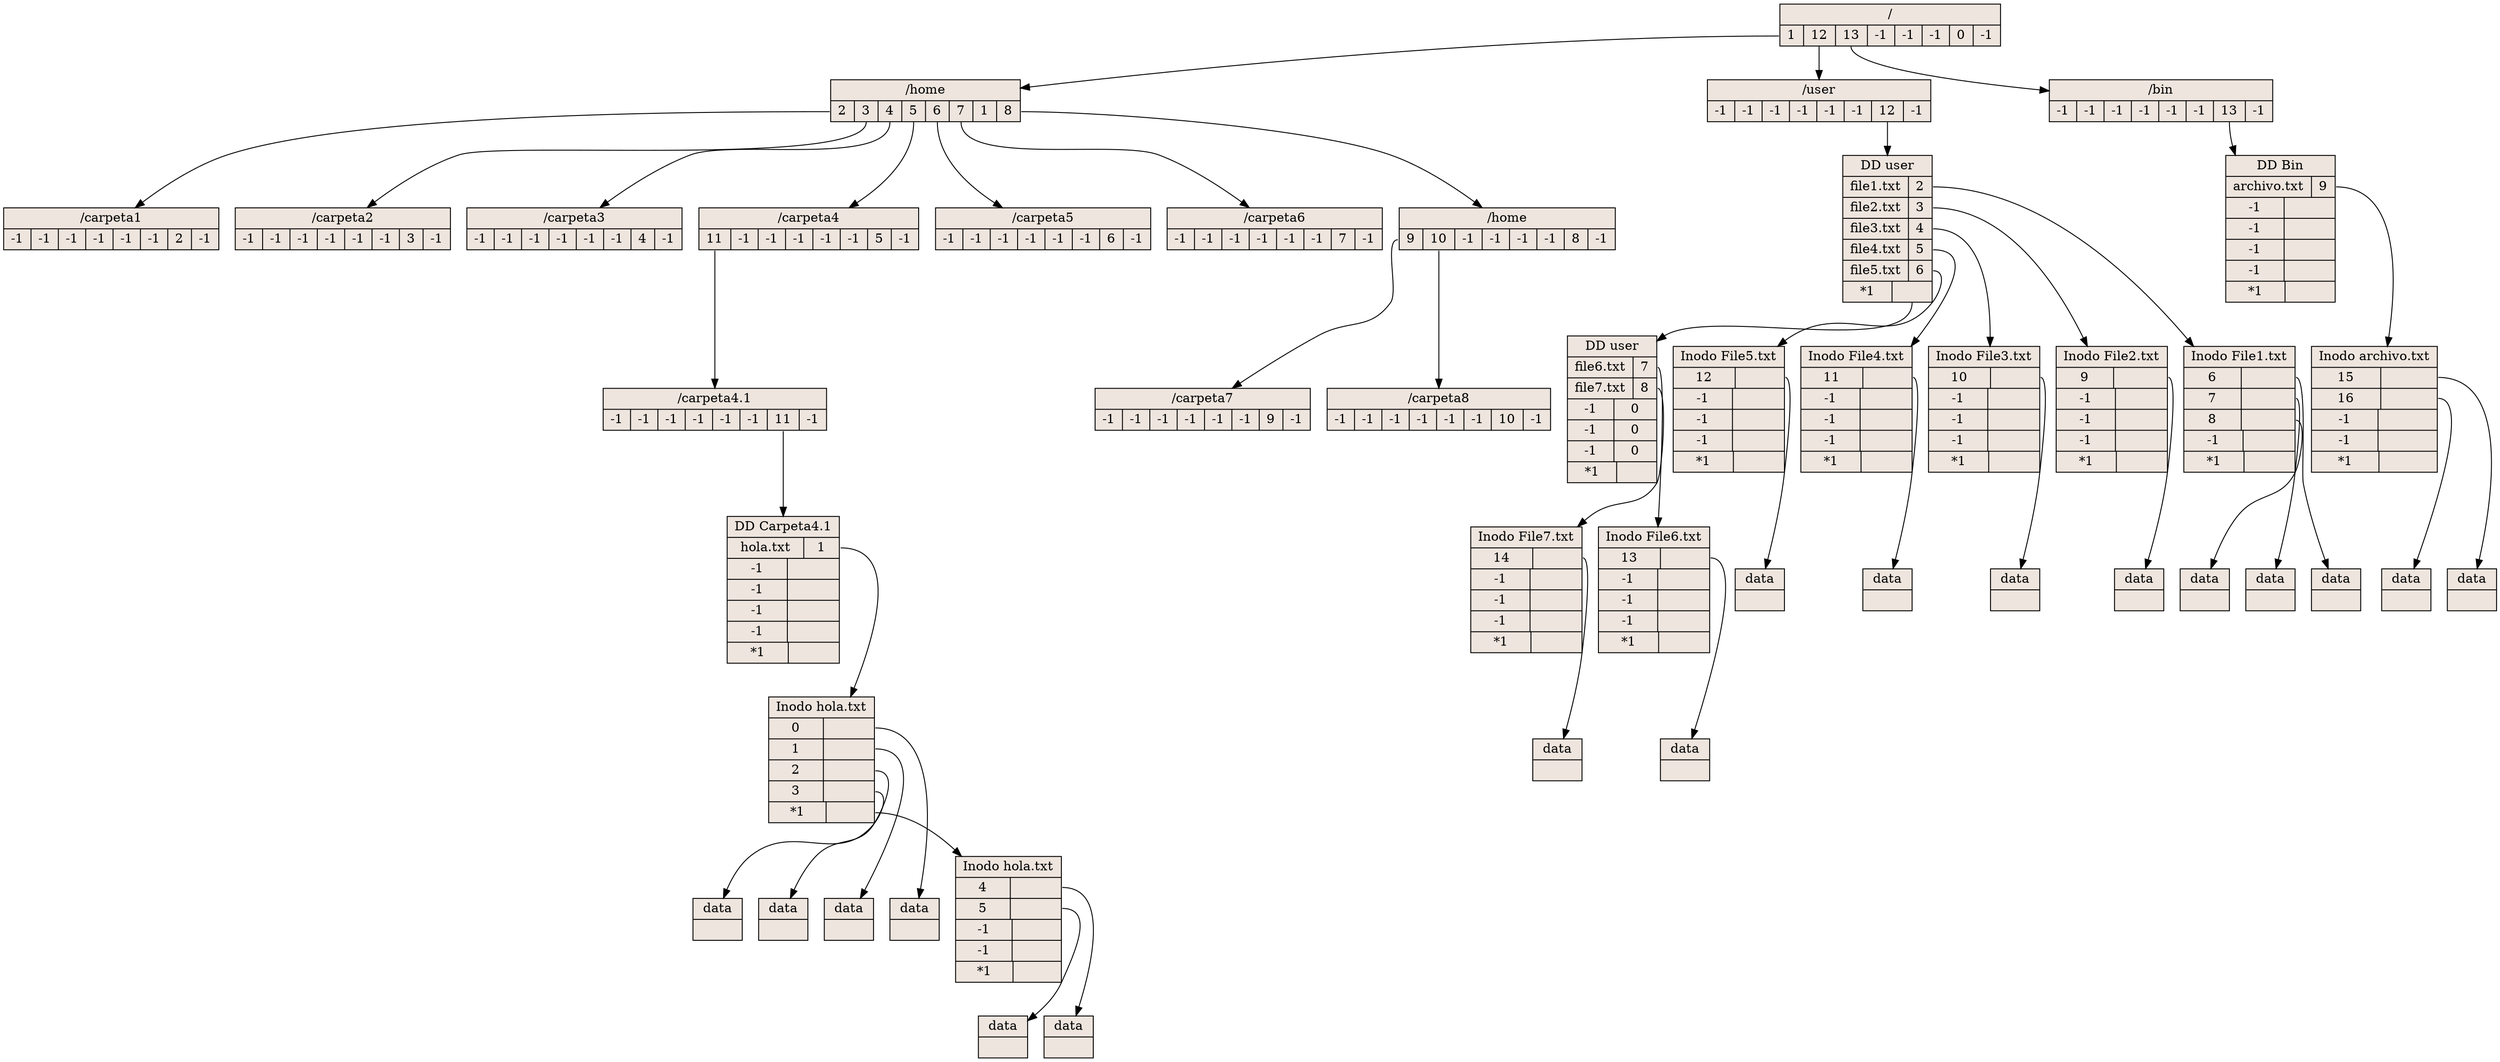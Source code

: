 digraph grafica{
rankdir=TB;
node [shape = record, style=filled, fillcolor=seashell2];
nodo9 [ shape=record, label ="{/|{<f0> 1|<f1> 12|<f2> 13|<f3> -1|<f4> -1|<f5> -1|<f6> 0|<f7> -1}}"];
nodo10 [ shape=record, label ="{/home|{<f0> 2|<f1> 3|<f2> 4|<f3> 5|<f4> 6|<f5> 7|<f6> 1|<f7> 8}}"];
nodo22 [ shape=record, label ="{/bin|{<f0> -1|<f1> -1|<f2> -1|<f3> -1|<f4> -1|<f5> -1|<f6> 13|<f7> -1}}"];
nodo21 [ shape=record, label ="{/user|{<f0> -1|<f1> -1|<f2> -1|<f3> -1|<f4> -1|<f5> -1|<f6> 12|<f7> -1}}"];
//
nodo18 [ shape=record, label ="{/carpeta1|{<f0> -1|<f1> -1|<f2> -1|<f3> -1|<f4> -1|<f5> -1|<f6> 2|<f7> -1}}"];
nodo11 [ shape=record, label ="{/carpeta2|{<f0> -1|<f1> -1|<f2> -1|<f3> -1|<f4> -1|<f5> -1|<f6> 3|<f7> -1}}"];
nodo12 [ shape=record, label ="{/carpeta3|{<f0> -1|<f1> -1|<f2> -1|<f3> -1|<f4> -1|<f5> -1|<f6> 4|<f7> -1}}"];
nodo13 [ shape=record, label ="{/carpeta4|{<f0> 11|<f1> -1|<f2> -1|<f3> -1|<f4> -1|<f5> -1|<f6> 5|<f7> -1}}"];
nodo14 [ shape=record, label ="{/carpeta5|{<f0> -1|<f1> -1|<f2> -1|<f3> -1|<f4> -1|<f5> -1|<f6> 6|<f7> -1}}"];
nodo15 [ shape=record, label ="{/carpeta6|{<f0> -1|<f1> -1|<f2> -1|<f3> -1|<f4> -1|<f5> -1|<f6> 7|<f7> -1}}"];
nodo16 [ shape=record, label ="{/carpeta7|{<f0> -1|<f1> -1|<f2> -1|<f3> -1|<f4> -1|<f5> -1|<f6> 9|<f7> -1}}"];
nodo17 [ shape=record, label ="{/carpeta8|{<f0> -1|<f1> -1|<f2> -1|<f3> -1|<f4> -1|<f5> -1|<f6> 10|<f7> -1}}"];
nodo19 [ shape=record, label ="{/home|{<f0> 9|<f1> 10|<f2> -1|<f3> -1|<f4> -1|<f5> -1|<f6> 8|<f7> -1}}"];
nodo20 [ shape=record, label ="{/carpeta4.1|{<f0> -1|<f1> -1|<f2> -1|<f3> -1|<f4> -1|<f5> -1|<f6> 11|<f7> -1}}"];
//Relaciones
nodo9:f0 -> nodo10
nodo10:f0 -> nodo18
nodo10:f1 -> nodo11
nodo10:f2 -> nodo12
nodo10:f3 -> nodo13
nodo10:f4 -> nodo14
nodo10:f5 -> nodo15
nodo10:f7 -> nodo19
nodo19:f0 -> nodo16
nodo19:f1 -> nodo17
nodo13:f0 -> nodo20
nodo9:f1 -> nodo21
nodo9:f2 -> nodo22

//Inodos
node_A [shape=record, label="{Inodo File1.txt|{6 | <f2> }|{7 | <f3> }|{8 | <f4> }|{-1 | <f5> }|{*1 | <f1> }}"];
node_C [shape=record, label="{Inodo File2.txt|{9 | <f2> }|{-1 | <f3> }|{-1 | <f4> }|{-1 | <f5> }|{*1 | <f1> }}"];
node_1 [shape=record, label="{Inodo File3.txt|{10 | <f2> }|{-1 | <f3> }|{-1 | <f4> }|{-1 | <f5> }|{*1 | <f1> }}"];
node_2 [shape=record, label="{Inodo File4.txt|{11 | <f2> }|{-1 | <f3> }|{-1 | <f4> }|{-1 | <f5> }|{*1 | <f1> }}"];
node_3 [shape=record, label="{Inodo File5.txt|{12 | <f2> }|{-1 | <f3> }|{-1 | <f4> }|{-1 | <f5> }|{*1 | <f1> }}"];
node_4 [shape=record, label="{Inodo File6.txt|{13 | <f2> }|{-1 | <f3> }|{-1 | <f4> }|{-1 | <f5> }|{*1 | <f1> }}"];
node_5 [shape=record, label="{Inodo File7.txt|{14 | <f2> }|{-1 | <f3> }|{-1 | <f4> }|{-1 | <f5> }|{*1 | <f1> }}"];
node_6 [shape=record, label="{Inodo hola.txt|{0 |  <f2> }|{1 |  <f3> }|{2 |  <f4> }|{3 |  <f5> }|{*1 | <f1> }}"];
node_7 [shape=record, label="{Inodo hola.txt|{4 | <f2> }|{5 | <f3> }|{-1 | <f4> }|{-1 | <f5> }|{*1 | <f1> }}"];
node_8 [shape=record, label="{Inodo archivo.txt|{15 | <f2> }|{16 | <f3> }|{-1 | <f4> }|{-1 | <f5> }|{*1 | <f1> }}"];

//Relaciones bloque 
data1 [shape=record, label="{data| <f1> }}"];
data2 [shape=record, label="{data| <f1> }}"];
data3 [shape=record, label="{data| <f1> }}"];
data4 [shape=record, label="{data| <f1> }}"];
data5 [shape=record, label="{data| <f1> }}"];
data6 [shape=record, label="{data| <f1> }}"];
//Bllque datos file1.txt
data7 [shape=record, label="{data| <f1> }}"];
data8 [shape=record, label="{data| <f1> }}"];
data9 [shape=record, label="{data| <f1> }}"];


data10 [shape=record, label="{data| <f1> }}"];
data11 [shape=record, label="{data| <f1> }}"];
data12 [shape=record, label="{data| <f1> }}"];
data13 [shape=record, label="{data| <f1> }}"];
data14 [shape=record, label="{data| <f1> }}"];
data15 [shape=record, label="{data| <f1> }}"];

data16 [shape=record, label="{data| <f1> }}"];
data17 [shape=record, label="{data| <f1> }}"];

node_6:f2 -> data1
node_6:f3 -> data2
node_6:f4 -> data3
node_6:f5 -> data4
node_7:f2 -> data5
node_7:f3 -> data6

node_A:f2 -> data7
node_A:f3 -> data8
node_A:f4 -> data9

node_C:f2 -> data10
node_1:f2 -> data11
node_2:f2 -> data12
node_3:f2 -> data13
node_4:f2 -> data14
node_5:f2 -> data15

node_8:f2 -> data16
node_8:f3 -> data17
//Detalle Directorio
nodo20:f6 -> node_B
node_B [shape=record, label="{DD Carpeta4.1|{<f0> hola.txt| <f1> 1}|{-1 | }|{-1 | }|{-1 | }|{-1 | }|{*1 | <f2> }}"];
node_B:f1 -> node_6
node_6:f1 -> node_7
node_DDBin:f1 -> node_8

node_ddUser [shape=record, label="{DD user|{<f0> file1.txt| <f1> 2}|{<f2> file2.txt| <f3> 3}|{<f4> file3.txt| <f5> 4}|{<f6> file4.txt| <f7> 5}|{<f8> file5.txt| <f9> 6}|{*1 | <f10> }}"];
node_ddUser2 [shape=record, label="{DD user|{<f0> file6.txt| <f1> 7}|{<f2> file7.txt| <f3> 8}|{<f4> -1| <f5> 0}|{<f6> -1| <f7> 0}|{<f8> -1| <f9> 0}|{*1 | <f10> }}"];

nodo21:f6 -> node_ddUser
node_ddUser:f10 -> node_ddUser2

node_DDBin [shape=record, label="{DD Bin|{<f0> archivo.txt| <f1> 9}|{-1 | }|{-1 | }|{-1 | }|{-1 | }|{*1 | <f2> }}"];
nodo22:f6 -> node_DDBin
//Apuntar Inodos
node_ddUser:f1 -> node_A
node_ddUser:f3 -> node_C
node_ddUser:f5 -> node_1
node_ddUser:f7 -> node_2
node_ddUser:f9 -> node_3
node_ddUser2:f1 -> node_4
node_ddUser2:f3 -> node_5

}